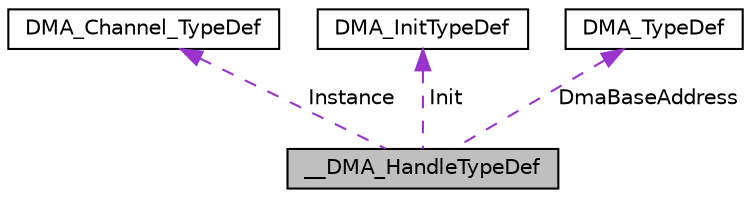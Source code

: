 digraph "__DMA_HandleTypeDef"
{
 // LATEX_PDF_SIZE
  edge [fontname="Helvetica",fontsize="10",labelfontname="Helvetica",labelfontsize="10"];
  node [fontname="Helvetica",fontsize="10",shape=record];
  Node1 [label="__DMA_HandleTypeDef",height=0.2,width=0.4,color="black", fillcolor="grey75", style="filled", fontcolor="black",tooltip="DMA handle Structure definition."];
  Node2 -> Node1 [dir="back",color="darkorchid3",fontsize="10",style="dashed",label=" Instance" ,fontname="Helvetica"];
  Node2 [label="DMA_Channel_TypeDef",height=0.2,width=0.4,color="black", fillcolor="white", style="filled",URL="$struct_d_m_a___channel___type_def.html",tooltip="DMA Controller."];
  Node3 -> Node1 [dir="back",color="darkorchid3",fontsize="10",style="dashed",label=" Init" ,fontname="Helvetica"];
  Node3 [label="DMA_InitTypeDef",height=0.2,width=0.4,color="black", fillcolor="white", style="filled",URL="$struct_d_m_a___init_type_def.html",tooltip="DMA Configuration Structure definition."];
  Node4 -> Node1 [dir="back",color="darkorchid3",fontsize="10",style="dashed",label=" DmaBaseAddress" ,fontname="Helvetica"];
  Node4 [label="DMA_TypeDef",height=0.2,width=0.4,color="black", fillcolor="white", style="filled",URL="$struct_d_m_a___type_def.html",tooltip=" "];
}
